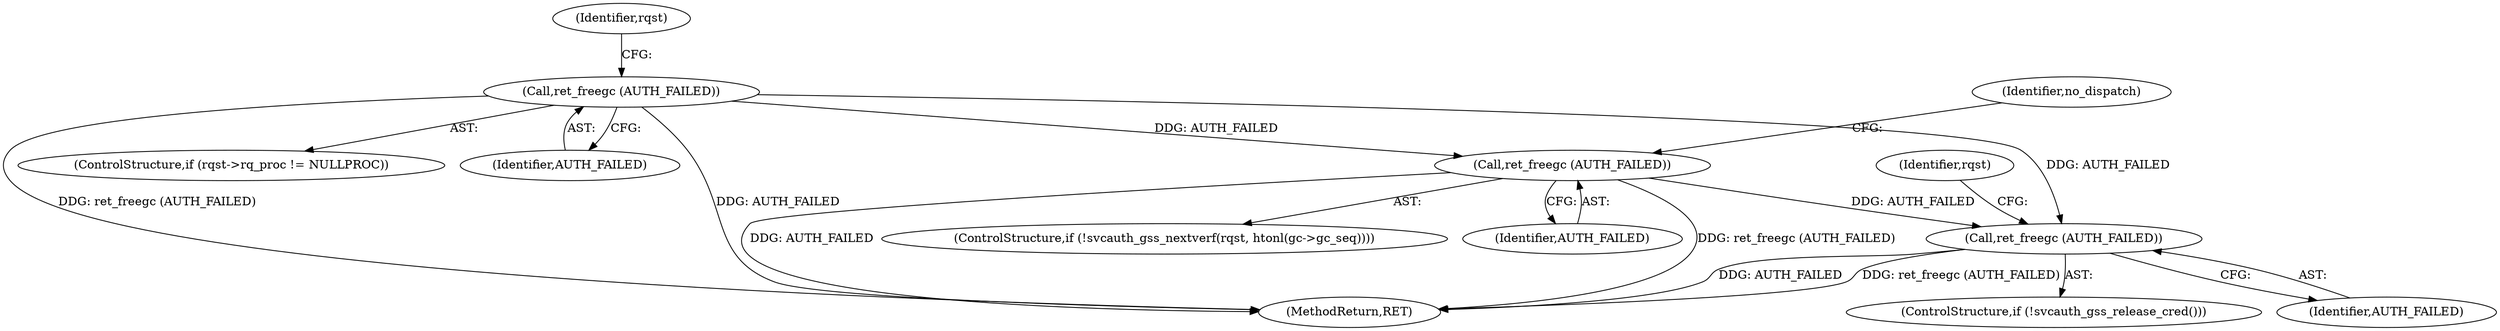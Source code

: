 digraph "0_krb5_5bb8a6b9c9eb8dd22bc9526751610aaa255ead9c@API" {
"1000583" [label="(Call,ret_freegc (AUTH_FAILED))"];
"1000561" [label="(Call,ret_freegc (AUTH_FAILED))"];
"1000543" [label="(Call,ret_freegc (AUTH_FAILED))"];
"1000562" [label="(Identifier,AUTH_FAILED)"];
"1000544" [label="(Identifier,AUTH_FAILED)"];
"1000580" [label="(ControlStructure,if (!svcauth_gss_release_cred()))"];
"1000548" [label="(Identifier,rqst)"];
"1000543" [label="(Call,ret_freegc (AUTH_FAILED))"];
"1000565" [label="(Identifier,no_dispatch)"];
"1000616" [label="(MethodReturn,RET)"];
"1000583" [label="(Call,ret_freegc (AUTH_FAILED))"];
"1000553" [label="(ControlStructure,if (!svcauth_gss_nextverf(rqst, htonl(gc->gc_seq))))"];
"1000588" [label="(Identifier,rqst)"];
"1000537" [label="(ControlStructure,if (rqst->rq_proc != NULLPROC))"];
"1000561" [label="(Call,ret_freegc (AUTH_FAILED))"];
"1000584" [label="(Identifier,AUTH_FAILED)"];
"1000583" -> "1000580"  [label="AST: "];
"1000583" -> "1000584"  [label="CFG: "];
"1000584" -> "1000583"  [label="AST: "];
"1000588" -> "1000583"  [label="CFG: "];
"1000583" -> "1000616"  [label="DDG: ret_freegc (AUTH_FAILED)"];
"1000583" -> "1000616"  [label="DDG: AUTH_FAILED"];
"1000561" -> "1000583"  [label="DDG: AUTH_FAILED"];
"1000543" -> "1000583"  [label="DDG: AUTH_FAILED"];
"1000561" -> "1000553"  [label="AST: "];
"1000561" -> "1000562"  [label="CFG: "];
"1000562" -> "1000561"  [label="AST: "];
"1000565" -> "1000561"  [label="CFG: "];
"1000561" -> "1000616"  [label="DDG: AUTH_FAILED"];
"1000561" -> "1000616"  [label="DDG: ret_freegc (AUTH_FAILED)"];
"1000543" -> "1000561"  [label="DDG: AUTH_FAILED"];
"1000543" -> "1000537"  [label="AST: "];
"1000543" -> "1000544"  [label="CFG: "];
"1000544" -> "1000543"  [label="AST: "];
"1000548" -> "1000543"  [label="CFG: "];
"1000543" -> "1000616"  [label="DDG: ret_freegc (AUTH_FAILED)"];
"1000543" -> "1000616"  [label="DDG: AUTH_FAILED"];
}
